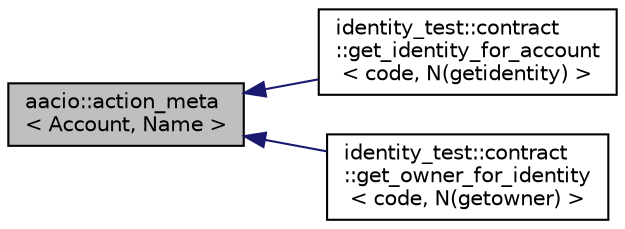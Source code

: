 digraph "aacio::action_meta&lt; Account, Name &gt;"
{
  edge [fontname="Helvetica",fontsize="10",labelfontname="Helvetica",labelfontsize="10"];
  node [fontname="Helvetica",fontsize="10",shape=record];
  rankdir="LR";
  Node0 [label="aacio::action_meta\l\< Account, Name \>",height=0.2,width=0.4,color="black", fillcolor="grey75", style="filled", fontcolor="black"];
  Node0 -> Node1 [dir="back",color="midnightblue",fontsize="10",style="solid"];
  Node1 [label="identity_test::contract\l::get_identity_for_account\l\< code, N(getidentity) \>",height=0.2,width=0.4,color="black", fillcolor="white", style="filled",URL="$structidentity__test_1_1contract_1_1get__identity__for__account.html"];
  Node0 -> Node2 [dir="back",color="midnightblue",fontsize="10",style="solid"];
  Node2 [label="identity_test::contract\l::get_owner_for_identity\l\< code, N(getowner) \>",height=0.2,width=0.4,color="black", fillcolor="white", style="filled",URL="$structidentity__test_1_1contract_1_1get__owner__for__identity.html"];
}
